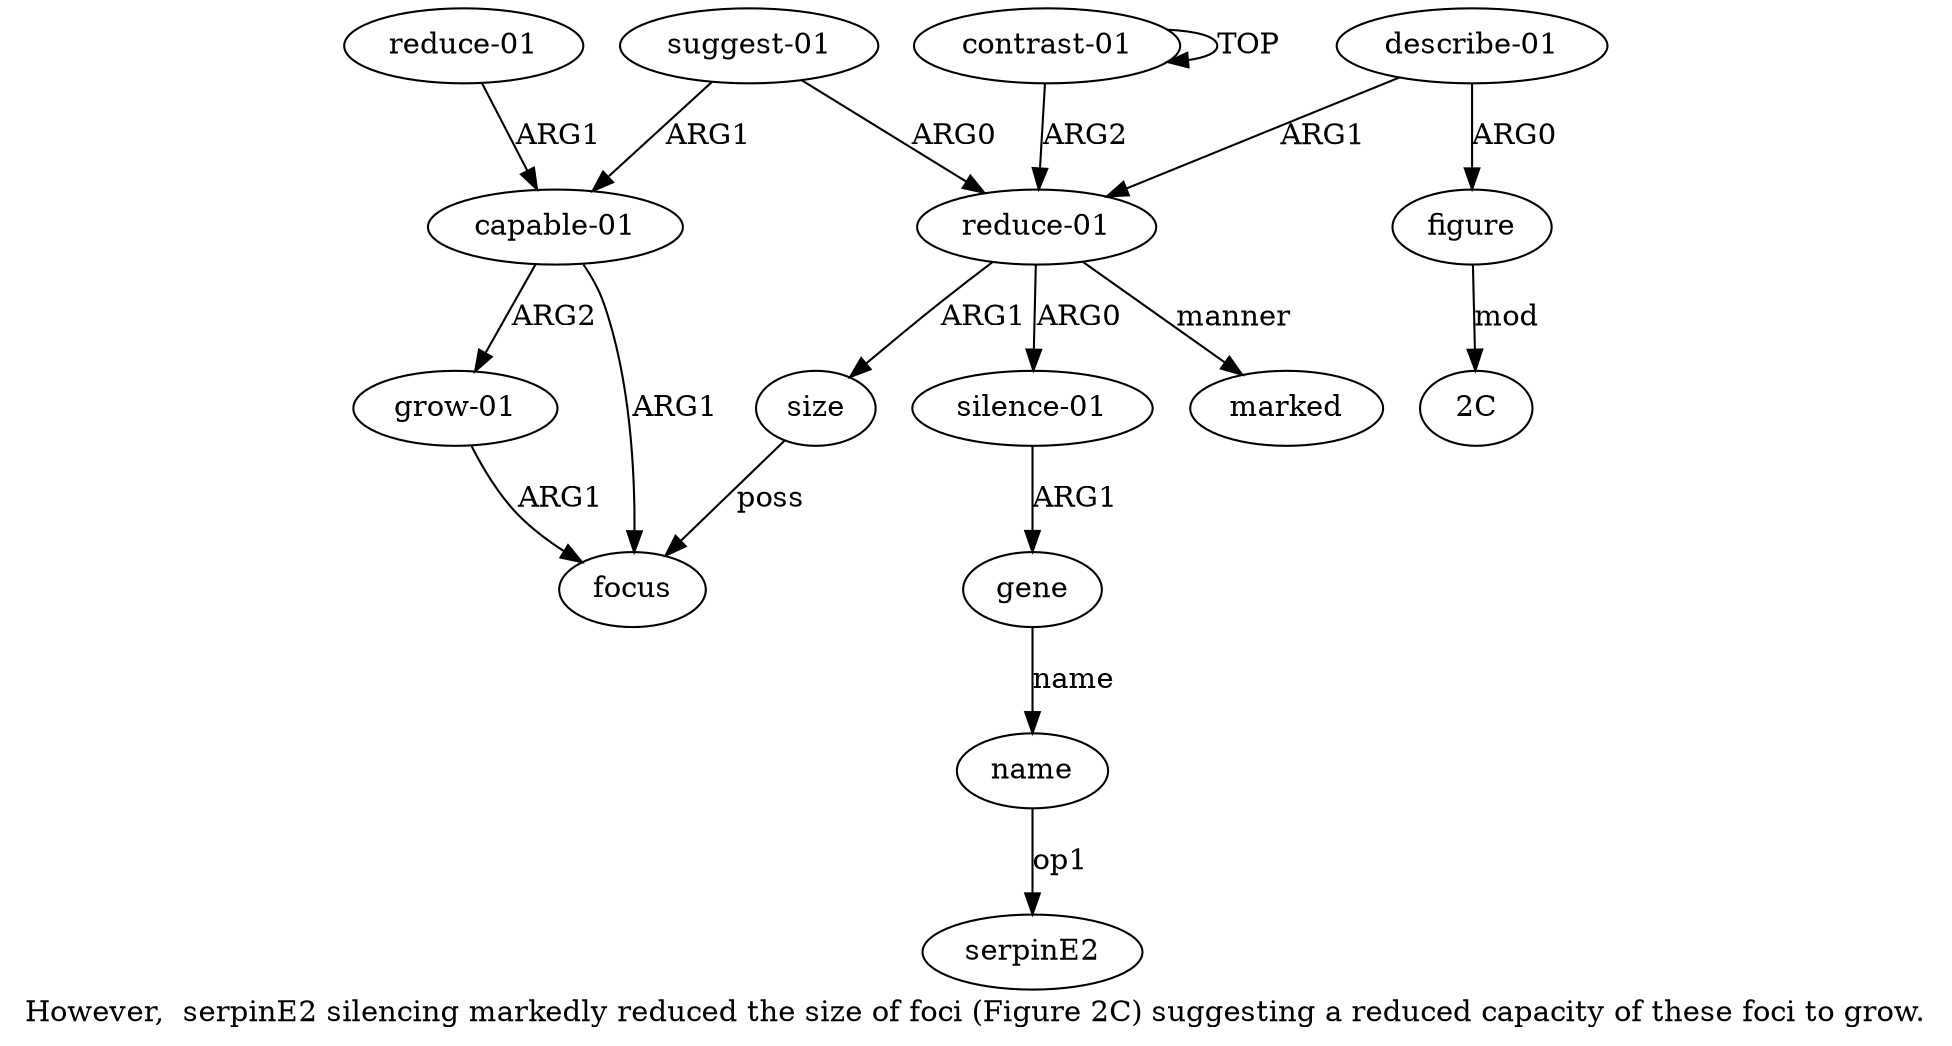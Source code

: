digraph  {
	graph [label="However,  serpinE2 silencing markedly reduced the size of foci (Figure 2C) suggesting a reduced capacity of these foci to grow."];
	node [label="\N"];
	a11	 [color=black,
		gold_ind=11,
		gold_label="capable-01",
		label="capable-01",
		test_ind=11,
		test_label="capable-01"];
	a12	 [color=black,
		gold_ind=12,
		gold_label="grow-01",
		label="grow-01",
		test_ind=12,
		test_label="grow-01"];
	a11 -> a12 [key=0,
	color=black,
	gold_label=ARG2,
	label=ARG2,
	test_label=ARG2];
a6 [color=black,
	gold_ind=6,
	gold_label=focus,
	label=focus,
	test_ind=6,
	test_label=focus];
a11 -> a6 [key=0,
color=black,
gold_label=ARG1,
label=ARG1,
test_label=ARG1];
a10 [color=black,
gold_ind=10,
gold_label="suggest-01",
label="suggest-01",
test_ind=10,
test_label="suggest-01"];
a10 -> a11 [key=0,
color=black,
gold_label=ARG1,
label=ARG1,
test_label=ARG1];
a1 [color=black,
gold_ind=1,
gold_label="reduce-01",
label="reduce-01",
test_ind=1,
test_label="reduce-01"];
a10 -> a1 [key=0,
color=black,
gold_label=ARG0,
label=ARG0,
test_label=ARG0];
a13 [color=black,
gold_ind=13,
gold_label="reduce-01",
label="reduce-01",
test_ind=13,
test_label="reduce-01"];
a13 -> a11 [key=0,
color=black,
gold_label=ARG1,
label=ARG1,
test_label=ARG1];
a12 -> a6 [key=0,
color=black,
gold_label=ARG1,
label=ARG1,
test_label=ARG1];
"a9 2C" [color=black,
gold_ind=-1,
gold_label="2C",
label="2C",
test_ind=-1,
test_label="2C"];
a2 [color=black,
gold_ind=2,
gold_label="silence-01",
label="silence-01",
test_ind=2,
test_label="silence-01"];
a1 -> a2 [key=0,
color=black,
gold_label=ARG0,
label=ARG0,
test_label=ARG0];
a5 [color=black,
gold_ind=5,
gold_label=size,
label=size,
test_ind=5,
test_label=size];
a1 -> a5 [key=0,
color=black,
gold_label=ARG1,
label=ARG1,
test_label=ARG1];
a7 [color=black,
gold_ind=7,
gold_label=marked,
label=marked,
test_ind=7,
test_label=marked];
a1 -> a7 [key=0,
color=black,
gold_label=manner,
label=manner,
test_label=manner];
a0 [color=black,
gold_ind=0,
gold_label="contrast-01",
label="contrast-01",
test_ind=0,
test_label="contrast-01"];
a0 -> a1 [key=0,
color=black,
gold_label=ARG2,
label=ARG2,
test_label=ARG2];
a0 -> a0 [key=0,
color=black,
gold_label=TOP,
label=TOP,
test_label=TOP];
a3 [color=black,
gold_ind=3,
gold_label=gene,
label=gene,
test_ind=3,
test_label=gene];
a4 [color=black,
gold_ind=4,
gold_label=name,
label=name,
test_ind=4,
test_label=name];
a3 -> a4 [key=0,
color=black,
gold_label=name,
label=name,
test_label=name];
a2 -> a3 [key=0,
color=black,
gold_label=ARG1,
label=ARG1,
test_label=ARG1];
a5 -> a6 [key=0,
color=black,
gold_label=poss,
label=poss,
test_label=poss];
"a4 serpinE2" [color=black,
gold_ind=-1,
gold_label=serpinE2,
label=serpinE2,
test_ind=-1,
test_label=serpinE2];
a4 -> "a4 serpinE2" [key=0,
color=black,
gold_label=op1,
label=op1,
test_label=op1];
a9 [color=black,
gold_ind=9,
gold_label=figure,
label=figure,
test_ind=9,
test_label=figure];
a9 -> "a9 2C" [key=0,
color=black,
gold_label=mod,
label=mod,
test_label=mod];
a8 [color=black,
gold_ind=8,
gold_label="describe-01",
label="describe-01",
test_ind=8,
test_label="describe-01"];
a8 -> a1 [key=0,
color=black,
gold_label=ARG1,
label=ARG1,
test_label=ARG1];
a8 -> a9 [key=0,
color=black,
gold_label=ARG0,
label=ARG0,
test_label=ARG0];
}
